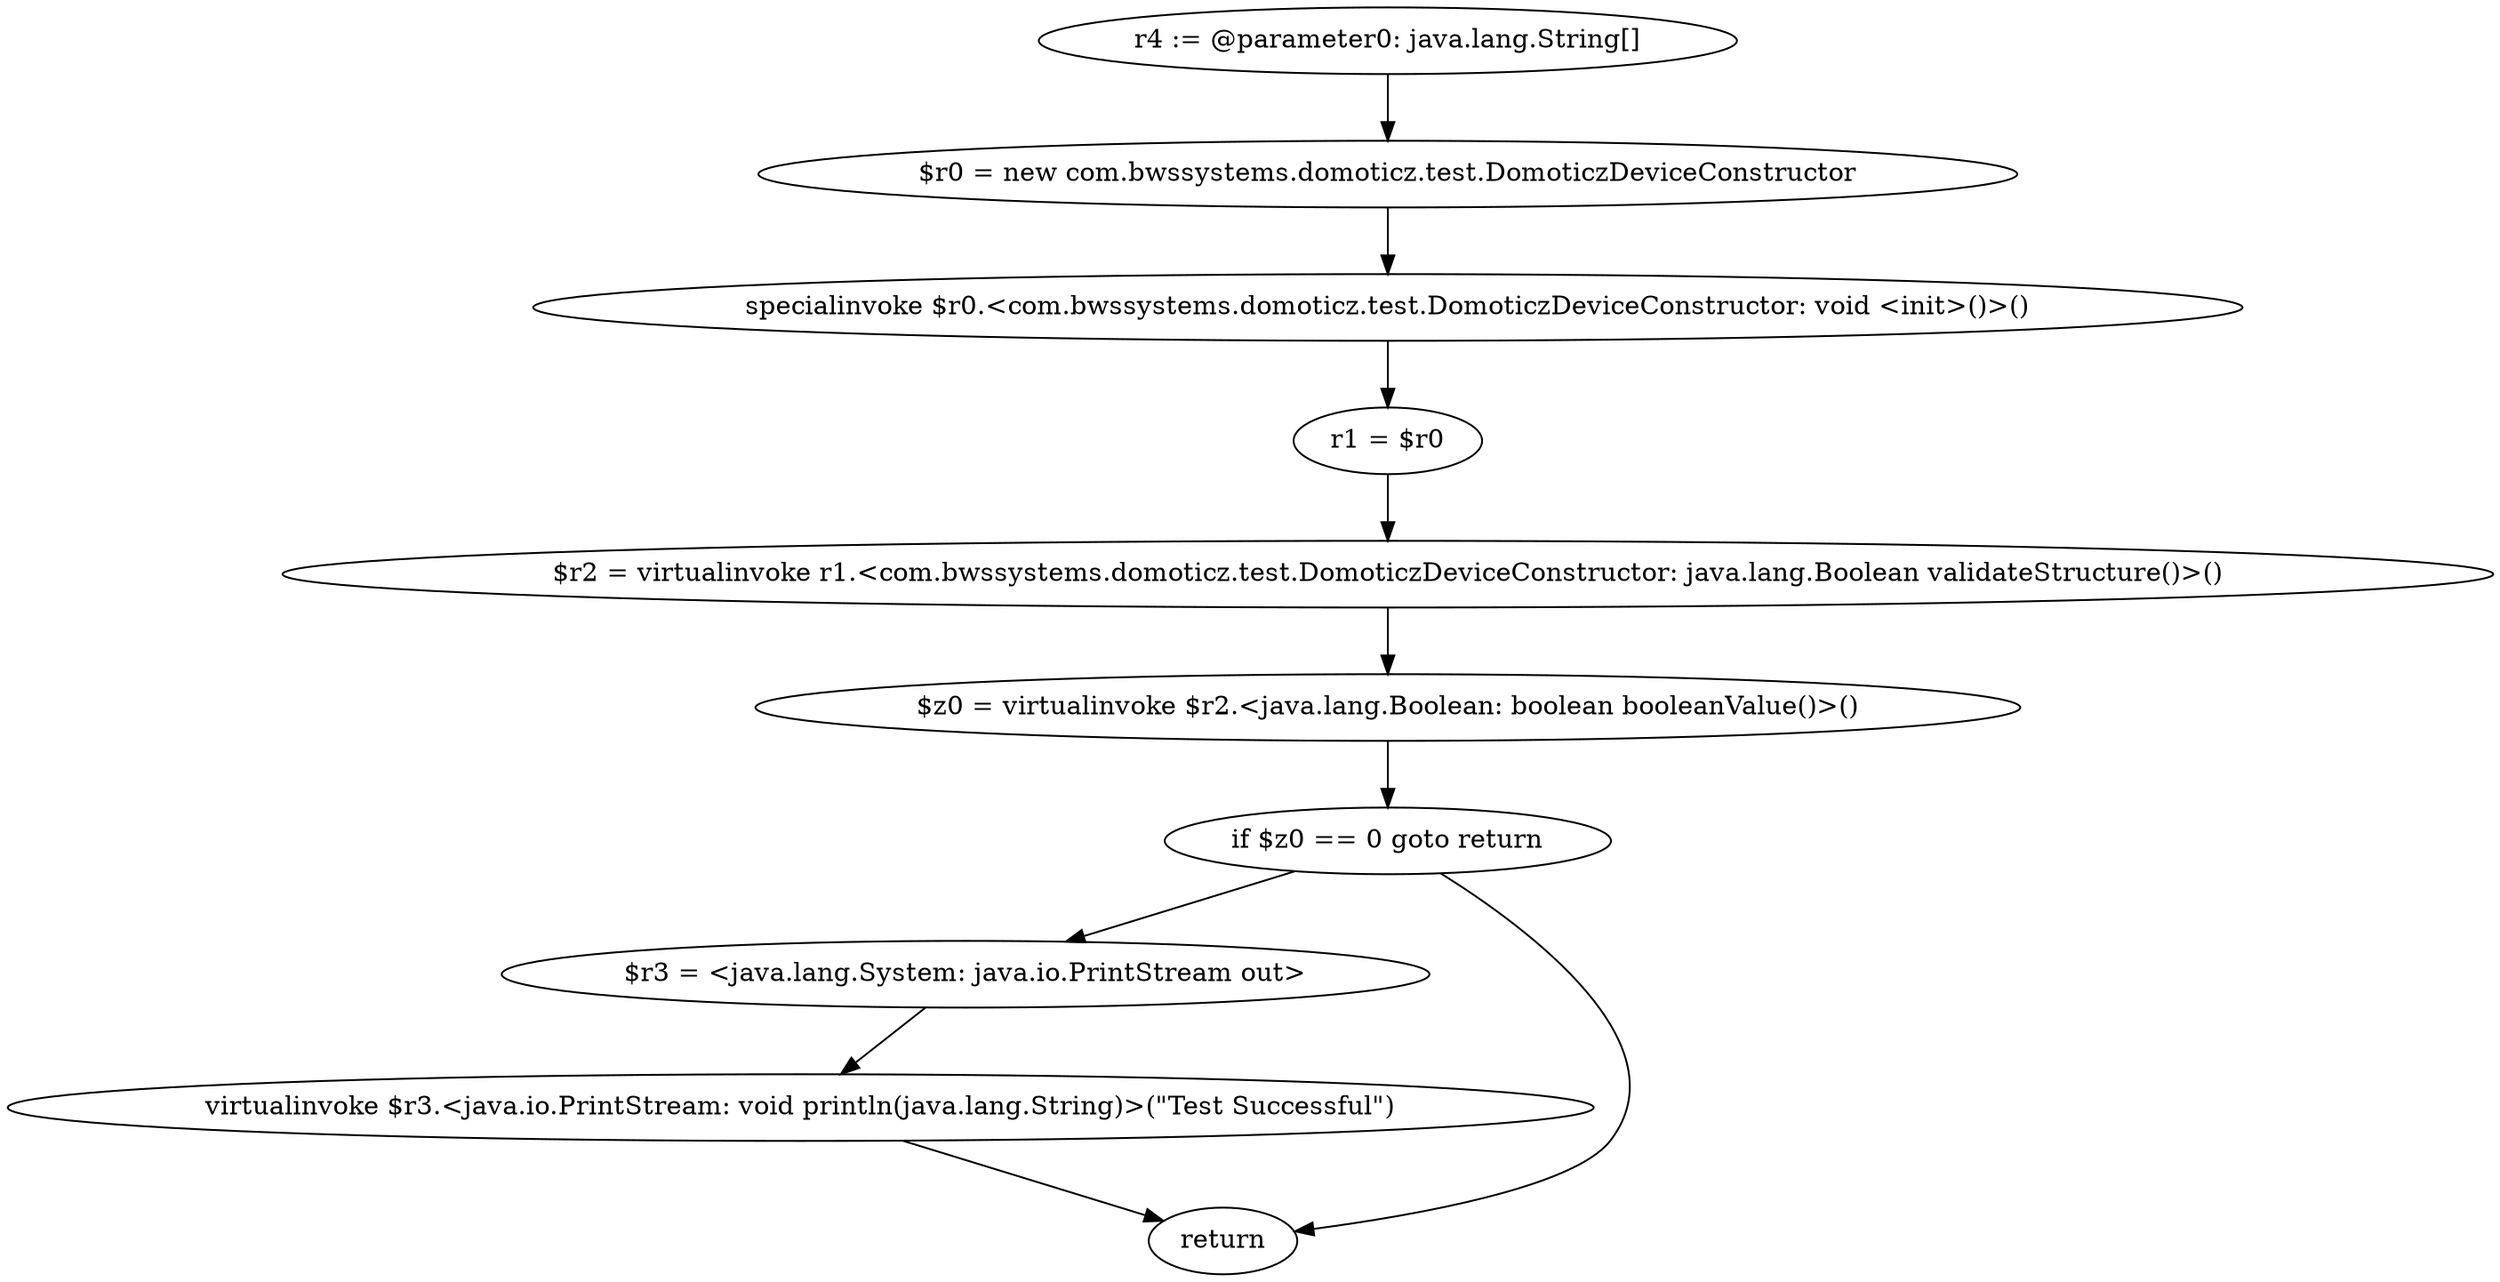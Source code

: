 digraph "unitGraph" {
    "r4 := @parameter0: java.lang.String[]"
    "$r0 = new com.bwssystems.domoticz.test.DomoticzDeviceConstructor"
    "specialinvoke $r0.<com.bwssystems.domoticz.test.DomoticzDeviceConstructor: void <init>()>()"
    "r1 = $r0"
    "$r2 = virtualinvoke r1.<com.bwssystems.domoticz.test.DomoticzDeviceConstructor: java.lang.Boolean validateStructure()>()"
    "$z0 = virtualinvoke $r2.<java.lang.Boolean: boolean booleanValue()>()"
    "if $z0 == 0 goto return"
    "$r3 = <java.lang.System: java.io.PrintStream out>"
    "virtualinvoke $r3.<java.io.PrintStream: void println(java.lang.String)>(\"Test Successful\")"
    "return"
    "r4 := @parameter0: java.lang.String[]"->"$r0 = new com.bwssystems.domoticz.test.DomoticzDeviceConstructor";
    "$r0 = new com.bwssystems.domoticz.test.DomoticzDeviceConstructor"->"specialinvoke $r0.<com.bwssystems.domoticz.test.DomoticzDeviceConstructor: void <init>()>()";
    "specialinvoke $r0.<com.bwssystems.domoticz.test.DomoticzDeviceConstructor: void <init>()>()"->"r1 = $r0";
    "r1 = $r0"->"$r2 = virtualinvoke r1.<com.bwssystems.domoticz.test.DomoticzDeviceConstructor: java.lang.Boolean validateStructure()>()";
    "$r2 = virtualinvoke r1.<com.bwssystems.domoticz.test.DomoticzDeviceConstructor: java.lang.Boolean validateStructure()>()"->"$z0 = virtualinvoke $r2.<java.lang.Boolean: boolean booleanValue()>()";
    "$z0 = virtualinvoke $r2.<java.lang.Boolean: boolean booleanValue()>()"->"if $z0 == 0 goto return";
    "if $z0 == 0 goto return"->"$r3 = <java.lang.System: java.io.PrintStream out>";
    "if $z0 == 0 goto return"->"return";
    "$r3 = <java.lang.System: java.io.PrintStream out>"->"virtualinvoke $r3.<java.io.PrintStream: void println(java.lang.String)>(\"Test Successful\")";
    "virtualinvoke $r3.<java.io.PrintStream: void println(java.lang.String)>(\"Test Successful\")"->"return";
}

